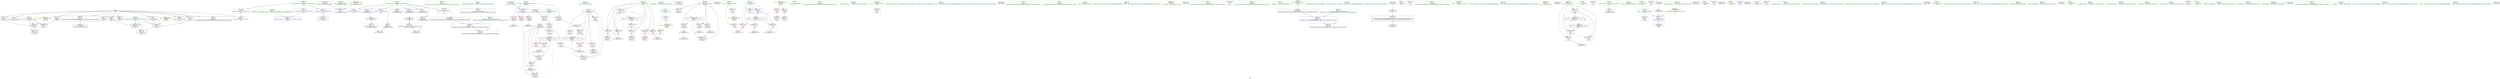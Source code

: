 digraph "SVFG" {
	label="SVFG";

	Node0x557659dcdf60 [shape=record,color=grey,label="{NodeID: 0\nNullPtr}"];
	Node0x557659dcdf60 -> Node0x557659f19750[style=solid];
	Node0x557659dcdf60 -> Node0x557659f19850[style=solid];
	Node0x557659dcdf60 -> Node0x557659f19920[style=solid];
	Node0x557659dcdf60 -> Node0x557659f199f0[style=solid];
	Node0x557659dcdf60 -> Node0x557659f19ac0[style=solid];
	Node0x557659dcdf60 -> Node0x557659f19b90[style=solid];
	Node0x557659dcdf60 -> Node0x557659f19c60[style=solid];
	Node0x557659dcdf60 -> Node0x557659f19d30[style=solid];
	Node0x557659dcdf60 -> Node0x557659f19e00[style=solid];
	Node0x557659dcdf60 -> Node0x557659f19ed0[style=solid];
	Node0x557659dcdf60 -> Node0x557659f19fa0[style=solid];
	Node0x557659dcdf60 -> Node0x557659f1ea50[style=solid];
	Node0x557659f442c0 [shape=record,color=black,label="{NodeID: 346\n157 = PHI()\n0th arg __cxx_global_array_dtor }"];
	Node0x557659f442c0 -> Node0x557659f1f440[style=solid];
	Node0x557659f26b40 [shape=record,color=grey,label="{NodeID: 263\n148 = cmp(142, 147, )\n}"];
	Node0x557659f172f0 [shape=record,color=purple,label="{NodeID: 97\n245\<--11\narrayidx\<--_Z4origB5cxx11\nmain\n}"];
	Node0x557659f152a0 [shape=record,color=green,label="{NodeID: 14\n68\<--1\n\<--dummyObj\nCan only get source location for instruction, argument, global var or function.}"];
	Node0x557659f17ee0 [shape=record,color=purple,label="{NodeID: 111\n165\<--164\narraydestroy.element\<--arraydestroy.elementPast\n__cxx_global_array_dtor\n}"];
	Node0x557659f17ee0 -> Node0x557659f24f20[style=solid];
	Node0x557659f17ee0 -> Node0x557659f26540[style=solid];
	Node0x557659f16030 [shape=record,color=green,label="{NodeID: 28\n48\<--54\n_ZNSt8ios_base4InitD1Ev\<--_ZNSt8ios_base4InitD1Ev_field_insensitive\n}"];
	Node0x557659f16030 -> Node0x557659f1a140[style=solid];
	Node0x557659f35690 [shape=record,color=yellow,style=double,label="{NodeID: 291\n26V_1 = ENCHI(MR_26V_0)\npts\{187 \}\nFun[main]}"];
	Node0x557659f35690 -> Node0x557659f1f850[style=dashed];
	Node0x557659f35690 -> Node0x557659f1f9f0[style=dashed];
	Node0x557659f1d510 [shape=record,color=red,label="{NodeID: 125\n113\<--85\n\<--ans\n_Z3powxxx\n}"];
	Node0x557659f1d510 -> Node0x557659f260c0[style=solid];
	Node0x557659f16d10 [shape=record,color=green,label="{NodeID: 42\n175\<--176\nmain\<--main_field_insensitive\n}"];
	Node0x557659f1e070 [shape=record,color=red,label="{NodeID: 139\n243\<--192\n\<--i\nmain\n}"];
	Node0x557659f1e070 -> Node0x557659f1a4b0[style=solid];
	Node0x557659f189b0 [shape=record,color=green,label="{NodeID: 56\n227\<--228\n_ZNSaIcED1Ev\<--_ZNSaIcED1Ev_field_insensitive\n}"];
	Node0x557659f1ecf0 [shape=record,color=blue,label="{NodeID: 153\n81\<--77\nm.addr\<--m\n_Z3powxxx\n}"];
	Node0x557659f1ecf0 -> Node0x557659f33240[style=dashed];
	Node0x557659f19750 [shape=record,color=black,label="{NodeID: 70\n2\<--3\ndummyVal\<--dummyVal\n}"];
	Node0x557659f434e0 [shape=record,color=black,label="{NodeID: 333\n218 = PHI()\n}"];
	Node0x557659f257c0 [shape=record,color=grey,label="{NodeID: 250\n286 = Binary(285, 277, )\n}"];
	Node0x557659f1f850 [shape=record,color=blue,label="{NodeID: 167\n186\<--262\nexn.slot\<--\nmain\n}"];
	Node0x557659f1f850 -> Node0x557659f1dc60[style=dashed];
	Node0x557659f1a310 [shape=record,color=black,label="{NodeID: 84\n202\<--199\ncall1\<--\nmain\n}"];
	Node0x557659f0fcd0 [shape=record,color=green,label="{NodeID: 1\n7\<--1\n__dso_handle\<--dummyObj\nGlob }"];
	Node0x557659f26cc0 [shape=record,color=grey,label="{NodeID: 264\n103 = cmp(102, 99, )\n}"];
	Node0x557659f173c0 [shape=record,color=purple,label="{NodeID: 98\n249\<--11\narrayidx16\<--_Z4origB5cxx11\nmain\n|{<s0>18}}"];
	Node0x557659f173c0:s0 -> Node0x557659f43dd0[style=solid,color=red];
	Node0x557659f15330 [shape=record,color=green,label="{NodeID: 15\n93\<--1\n\<--dummyObj\nCan only get source location for instruction, argument, global var or function.}"];
	Node0x557659f17fb0 [shape=record,color=red,label="{NodeID: 112\n215\<--14\n\<--ncase\nmain\n}"];
	Node0x557659f17fb0 -> Node0x557659f27140[style=solid];
	Node0x557659f16130 [shape=record,color=green,label="{NodeID: 29\n61\<--62\n__cxx_global_var_init.1\<--__cxx_global_var_init.1_field_insensitive\n}"];
	Node0x557659f35770 [shape=record,color=yellow,style=double,label="{NodeID: 292\n28V_1 = ENCHI(MR_28V_0)\npts\{189 \}\nFun[main]}"];
	Node0x557659f35770 -> Node0x557659f1f920[style=dashed];
	Node0x557659f35770 -> Node0x557659f1fac0[style=dashed];
	Node0x557659f1d5e0 [shape=record,color=red,label="{NodeID: 126\n134\<--85\n\<--ans\n_Z3powxxx\n}"];
	Node0x557659f1d5e0 -> Node0x557659f1a240[style=solid];
	Node0x557659f16e10 [shape=record,color=green,label="{NodeID: 43\n178\<--179\nretval\<--retval_field_insensitive\nmain\n}"];
	Node0x557659f16e10 -> Node0x557659f1f510[style=solid];
	Node0x557659f1e140 [shape=record,color=red,label="{NodeID: 140\n247\<--192\n\<--i\nmain\n}"];
	Node0x557659f1e140 -> Node0x557659f1a580[style=solid];
	Node0x557659f18ab0 [shape=record,color=green,label="{NodeID: 57\n230\<--231\n_ZSt7getlineIcSt11char_traitsIcESaIcEERSt13basic_istreamIT_T0_ES7_RNSt7__cxx1112basic_stringIS4_S5_T1_EE\<--_ZSt7getlineIcSt11char_traitsIcESaIcEERSt13basic_istreamIT_T0_ES7_RNSt7__cxx1112basic_stringIS4_S5_T1_EE_field_insensitive\n}"];
	Node0x557659f1edc0 [shape=record,color=blue,label="{NodeID: 154\n83\<--78\nmod.addr\<--mod\n_Z3powxxx\n}"];
	Node0x557659f1edc0 -> Node0x557659f1d100[style=dashed];
	Node0x557659f1edc0 -> Node0x557659f1d1d0[style=dashed];
	Node0x557659f1edc0 -> Node0x557659f1d2a0[style=dashed];
	Node0x557659f1edc0 -> Node0x557659f1d370[style=dashed];
	Node0x557659f19850 [shape=record,color=black,label="{NodeID: 71\n261\<--3\n\<--dummyVal\nmain\n}"];
	Node0x557659f435e0 [shape=record,color=black,label="{NodeID: 334\n233 = PHI()\n}"];
	Node0x557659f25940 [shape=record,color=grey,label="{NodeID: 251\n295 = Binary(294, 277, )\n}"];
	Node0x557659f25940 -> Node0x557659f1fd30[style=solid];
	Node0x557659f1f920 [shape=record,color=blue,label="{NodeID: 168\n188\<--264\nehselector.slot\<--\nmain\n}"];
	Node0x557659f1f920 -> Node0x557659f1dd30[style=dashed];
	Node0x557659f1a3e0 [shape=record,color=black,label="{NodeID: 85\n208\<--205\ncall2\<--\nmain\n}"];
	Node0x557659f0e9d0 [shape=record,color=green,label="{NodeID: 2\n9\<--1\n\<--dummyObj\nCan only get source location for instruction, argument, global var or function.}"];
	Node0x557659f26e40 [shape=record,color=grey,label="{NodeID: 265\n110 = cmp(109, 99, )\n}"];
	Node0x557659f17490 [shape=record,color=purple,label="{NodeID: 99\n256\<--11\narrayidx19\<--_Z4origB5cxx11\nmain\n}"];
	Node0x557659f15430 [shape=record,color=green,label="{NodeID: 16\n99\<--1\n\<--dummyObj\nCan only get source location for instruction, argument, global var or function.}"];
	Node0x557659f18080 [shape=record,color=red,label="{NodeID: 113\n240\<--17\n\<--n\nmain\n}"];
	Node0x557659f18080 -> Node0x557659f26fc0[style=solid];
	Node0x557659f16230 [shape=record,color=green,label="{NodeID: 30\n65\<--66\nacos\<--acos_field_insensitive\n}"];
	Node0x557659f1d6b0 [shape=record,color=red,label="{NodeID: 127\n105\<--87\n\<--k\n_Z3powxxx\n}"];
	Node0x557659f1d6b0 -> Node0x557659f263c0[style=solid];
	Node0x557659f16ee0 [shape=record,color=green,label="{NodeID: 44\n180\<--181\ni1\<--i1_field_insensitive\nmain\n}"];
	Node0x557659f16ee0 -> Node0x557659f1d9f0[style=solid];
	Node0x557659f16ee0 -> Node0x557659f1dac0[style=solid];
	Node0x557659f16ee0 -> Node0x557659f1db90[style=solid];
	Node0x557659f16ee0 -> Node0x557659f1f5e0[style=solid];
	Node0x557659f16ee0 -> Node0x557659f1fd30[style=solid];
	Node0x557659f1e210 [shape=record,color=red,label="{NodeID: 141\n254\<--192\n\<--i\nmain\n}"];
	Node0x557659f1e210 -> Node0x557659f1a650[style=solid];
	Node0x557659f18bb0 [shape=record,color=green,label="{NodeID: 58\n234\<--235\n_ZNSt7__cxx1112basic_stringIcSt11char_traitsIcESaIcEEaSEPKc\<--_ZNSt7__cxx1112basic_stringIcSt11char_traitsIcESaIcEEaSEPKc_field_insensitive\n}"];
	Node0x557659f37c60 [shape=record,color=yellow,style=double,label="{NodeID: 321\nRETMU(2V_2)\npts\{10 \}\nFun[_GLOBAL__sub_I_BSBandme_2_0.cpp]}"];
	Node0x557659f1ee90 [shape=record,color=blue,label="{NodeID: 155\n85\<--93\nans\<--\n_Z3powxxx\n}"];
	Node0x557659f1ee90 -> Node0x557659f33740[style=dashed];
	Node0x557659f19920 [shape=record,color=black,label="{NodeID: 72\n262\<--3\n\<--dummyVal\nmain\n}"];
	Node0x557659f19920 -> Node0x557659f1f850[style=solid];
	Node0x557659f436e0 [shape=record,color=black,label="{NodeID: 335\n246 = PHI()\n}"];
	Node0x557659f25ac0 [shape=record,color=grey,label="{NodeID: 252\n131 = Binary(130, 93, )\n}"];
	Node0x557659f25ac0 -> Node0x557659f1f370[style=solid];
	Node0x557659f1f9f0 [shape=record,color=blue,label="{NodeID: 169\n186\<--269\nexn.slot\<--\nmain\n}"];
	Node0x557659f1f9f0 -> Node0x557659f1dc60[style=dashed];
	Node0x557659f1a4b0 [shape=record,color=black,label="{NodeID: 86\n244\<--243\nidxprom\<--\nmain\n}"];
	Node0x557659f0ea60 [shape=record,color=green,label="{NodeID: 3\n15\<--1\n\<--dummyObj\nCan only get source location for instruction, argument, global var or function.}"];
	Node0x557659f26fc0 [shape=record,color=grey,label="{NodeID: 266\n241 = cmp(239, 240, )\n}"];
	Node0x557659f17560 [shape=record,color=purple,label="{NodeID: 100\n200\<--19\n\<--.str\nmain\n}"];
	Node0x557659f15530 [shape=record,color=green,label="{NodeID: 17\n196\<--1\n\<--dummyObj\nCan only get source location for instruction, argument, global var or function.}"];
	Node0x557659f18150 [shape=record,color=red,label="{NodeID: 114\n199\<--23\n\<--stdin\nmain\n}"];
	Node0x557659f18150 -> Node0x557659f1a310[style=solid];
	Node0x557659f16330 [shape=record,color=green,label="{NodeID: 31\n73\<--74\n_Z3powxxx\<--_Z3powxxx_field_insensitive\n}"];
	Node0x557659f1d780 [shape=record,color=red,label="{NodeID: 128\n118\<--87\n\<--k\n_Z3powxxx\n}"];
	Node0x557659f1d780 -> Node0x557659f25c40[style=solid];
	Node0x557659f16fb0 [shape=record,color=green,label="{NodeID: 45\n182\<--183\nlast\<--last_field_insensitive\nmain\n|{<s0>18}}"];
	Node0x557659f16fb0:s0 -> Node0x557659f43f10[style=solid,color=red];
	Node0x557659f1e2e0 [shape=record,color=red,label="{NodeID: 142\n281\<--192\n\<--i\nmain\n}"];
	Node0x557659f1e2e0 -> Node0x557659f254c0[style=solid];
	Node0x557659f18cb0 [shape=record,color=green,label="{NodeID: 59\n251\<--252\n_ZStgeIcSt11char_traitsIcESaIcEEbRKNSt7__cxx1112basic_stringIT_T0_T1_EESA_\<--_ZStgeIcSt11char_traitsIcESaIcEEbRKNSt7__cxx1112basic_stringIT_T0_T1_EESA__field_insensitive\n}"];
	Node0x557659f1ef60 [shape=record,color=blue,label="{NodeID: 156\n87\<--94\nk\<--\n_Z3powxxx\n}"];
	Node0x557659f1ef60 -> Node0x557659f33c40[style=dashed];
	Node0x557659f199f0 [shape=record,color=black,label="{NodeID: 73\n264\<--3\n\<--dummyVal\nmain\n}"];
	Node0x557659f199f0 -> Node0x557659f1f920[style=solid];
	Node0x557659f437e0 [shape=record,color=black,label="{NodeID: 336\n250 = PHI(331, )\n}"];
	Node0x557659f25c40 [shape=record,color=grey,label="{NodeID: 253\n120 = Binary(119, 118, )\n}"];
	Node0x557659f25c40 -> Node0x557659f1f1d0[style=solid];
	Node0x557659f1fac0 [shape=record,color=blue,label="{NodeID: 170\n188\<--271\nehselector.slot\<--\nmain\n}"];
	Node0x557659f1fac0 -> Node0x557659f1dd30[style=dashed];
	Node0x557659f1a580 [shape=record,color=black,label="{NodeID: 87\n248\<--247\nidxprom15\<--\nmain\n}"];
	Node0x557659f0ec10 [shape=record,color=green,label="{NodeID: 4\n19\<--1\n.str\<--dummyObj\nGlob }"];
	Node0x557659f27140 [shape=record,color=grey,label="{NodeID: 267\n216 = cmp(214, 215, )\n}"];
	Node0x557659f17630 [shape=record,color=purple,label="{NodeID: 101\n201\<--21\n\<--.str.3\nmain\n}"];
	Node0x557659f15630 [shape=record,color=green,label="{NodeID: 18\n277\<--1\n\<--dummyObj\nCan only get source location for instruction, argument, global var or function.}"];
	Node0x557659f1ccf0 [shape=record,color=red,label="{NodeID: 115\n205\<--28\n\<--stdout\nmain\n}"];
	Node0x557659f1ccf0 -> Node0x557659f1a3e0[style=solid];
	Node0x557659f16430 [shape=record,color=green,label="{NodeID: 32\n79\<--80\nn.addr\<--n.addr_field_insensitive\n_Z3powxxx\n}"];
	Node0x557659f16430 -> Node0x557659f1cdc0[style=solid];
	Node0x557659f16430 -> Node0x557659f1ec20[style=solid];
	Node0x557659f1d850 [shape=record,color=red,label="{NodeID: 129\n119\<--87\n\<--k\n_Z3powxxx\n}"];
	Node0x557659f1d850 -> Node0x557659f25c40[style=solid];
	Node0x557659f17080 [shape=record,color=green,label="{NodeID: 46\n184\<--185\nref.tmp\<--ref.tmp_field_insensitive\nmain\n}"];
	Node0x557659f1e3b0 [shape=record,color=red,label="{NodeID: 143\n340\<--334\n\<--__lhs.addr\n_ZStgeIcSt11char_traitsIcESaIcEEbRKNSt7__cxx1112basic_stringIT_T0_T1_EESA_\n}"];
	Node0x557659f18db0 [shape=record,color=green,label="{NodeID: 60\n258\<--259\n_ZNSt7__cxx1112basic_stringIcSt11char_traitsIcESaIcEEaSERKS4_\<--_ZNSt7__cxx1112basic_stringIcSt11char_traitsIcESaIcEEaSERKS4__field_insensitive\n}"];
	Node0x557659f37e80 [shape=record,color=yellow,style=double,label="{NodeID: 323\nRETMU(14V_2)\npts\{159 \}\nFun[__cxx_global_array_dtor]}"];
	Node0x557659f1f030 [shape=record,color=blue,label="{NodeID: 157\n85\<--107\nans\<--mul\n_Z3powxxx\n}"];
	Node0x557659f1f030 -> Node0x557659f1d510[style=dashed];
	Node0x557659f1f030 -> Node0x557659f1f100[style=dashed];
	Node0x557659f1f030 -> Node0x557659f33740[style=dashed];
	Node0x557659f19ac0 [shape=record,color=black,label="{NodeID: 74\n268\<--3\n\<--dummyVal\nmain\n}"];
	Node0x557659f43940 [shape=record,color=black,label="{NodeID: 337\n257 = PHI()\n}"];
	Node0x557659f25dc0 [shape=record,color=grey,label="{NodeID: 254\n127 = Binary(126, 125, )\n}"];
	Node0x557659f25dc0 -> Node0x557659f1f2a0[style=solid];
	Node0x557659f1fb90 [shape=record,color=blue,label="{NodeID: 171\n190\<--276\nans\<--inc\nmain\n}"];
	Node0x557659f1fb90 -> Node0x557659f2e740[style=dashed];
	Node0x557659f1a650 [shape=record,color=black,label="{NodeID: 88\n255\<--254\nidxprom18\<--\nmain\n}"];
	Node0x557659f0eca0 [shape=record,color=green,label="{NodeID: 5\n21\<--1\n.str.3\<--dummyObj\nGlob }"];
	Node0x557659f2e740 [shape=record,color=black,label="{NodeID: 268\nMR_30V_5 = PHI(MR_30V_6, MR_30V_4, )\npts\{191 \}\n}"];
	Node0x557659f2e740 -> Node0x557659f1de00[style=dashed];
	Node0x557659f2e740 -> Node0x557659f1ded0[style=dashed];
	Node0x557659f2e740 -> Node0x557659f1fb90[style=dashed];
	Node0x557659f2e740 -> Node0x557659f2e740[style=dashed];
	Node0x557659f2e740 -> Node0x557659f2fb40[style=dashed];
	Node0x557659f17700 [shape=record,color=purple,label="{NodeID: 102\n206\<--24\n\<--.str.4\nmain\n}"];
	Node0x557659f15730 [shape=record,color=green,label="{NodeID: 19\n4\<--6\n_ZStL8__ioinit\<--_ZStL8__ioinit_field_insensitive\nGlob }"];
	Node0x557659f15730 -> Node0x557659f1a7f0[style=solid];
	Node0x557659f1cdc0 [shape=record,color=red,label="{NodeID: 116\n94\<--79\n\<--n.addr\n_Z3powxxx\n}"];
	Node0x557659f1cdc0 -> Node0x557659f1ef60[style=solid];
	Node0x557659f16500 [shape=record,color=green,label="{NodeID: 33\n81\<--82\nm.addr\<--m.addr_field_insensitive\n_Z3powxxx\n}"];
	Node0x557659f16500 -> Node0x557659f1ce90[style=solid];
	Node0x557659f16500 -> Node0x557659f1cf60[style=solid];
	Node0x557659f16500 -> Node0x557659f1d030[style=solid];
	Node0x557659f16500 -> Node0x557659f1ecf0[style=solid];
	Node0x557659f16500 -> Node0x557659f1f370[style=solid];
	Node0x557659f1d920 [shape=record,color=red,label="{NodeID: 130\n126\<--87\n\<--k\n_Z3powxxx\n}"];
	Node0x557659f1d920 -> Node0x557659f25dc0[style=solid];
	Node0x557659f17150 [shape=record,color=green,label="{NodeID: 47\n186\<--187\nexn.slot\<--exn.slot_field_insensitive\nmain\n}"];
	Node0x557659f17150 -> Node0x557659f1dc60[style=solid];
	Node0x557659f17150 -> Node0x557659f1f850[style=solid];
	Node0x557659f17150 -> Node0x557659f1f9f0[style=solid];
	Node0x557659f1e480 [shape=record,color=red,label="{NodeID: 144\n341\<--336\n\<--__rhs.addr\n_ZStgeIcSt11char_traitsIcESaIcEEbRKNSt7__cxx1112basic_stringIT_T0_T1_EESA_\n}"];
	Node0x557659f18eb0 [shape=record,color=green,label="{NodeID: 61\n290\<--291\nprintf\<--printf_field_insensitive\n}"];
	Node0x557659f1f100 [shape=record,color=blue,label="{NodeID: 158\n85\<--114\nans\<--rem\n_Z3powxxx\n}"];
	Node0x557659f1f100 -> Node0x557659f33740[style=dashed];
	Node0x557659f19b90 [shape=record,color=black,label="{NodeID: 75\n269\<--3\n\<--dummyVal\nmain\n}"];
	Node0x557659f19b90 -> Node0x557659f1f9f0[style=solid];
	Node0x557659f43a10 [shape=record,color=black,label="{NodeID: 338\n342 = PHI()\n}"];
	Node0x557659f43a10 -> Node0x557659f26840[style=solid];
	Node0x557659f25f40 [shape=record,color=grey,label="{NodeID: 255\n102 = Binary(101, 93, )\n}"];
	Node0x557659f25f40 -> Node0x557659f26cc0[style=solid];
	Node0x557659f1fc60 [shape=record,color=blue,label="{NodeID: 172\n192\<--282\ni\<--inc22\nmain\n}"];
	Node0x557659f1fc60 -> Node0x557659f1dfa0[style=dashed];
	Node0x557659f1fc60 -> Node0x557659f1e070[style=dashed];
	Node0x557659f1fc60 -> Node0x557659f1e140[style=dashed];
	Node0x557659f1fc60 -> Node0x557659f1e210[style=dashed];
	Node0x557659f1fc60 -> Node0x557659f1e2e0[style=dashed];
	Node0x557659f1fc60 -> Node0x557659f1fc60[style=dashed];
	Node0x557659f1fc60 -> Node0x557659f30040[style=dashed];
	Node0x557659f1a720 [shape=record,color=black,label="{NodeID: 89\n331\<--345\n_ZStgeIcSt11char_traitsIcESaIcEEbRKNSt7__cxx1112basic_stringIT_T0_T1_EESA__ret\<--cmp\n_ZStgeIcSt11char_traitsIcESaIcEEbRKNSt7__cxx1112basic_stringIT_T0_T1_EESA_\n|{<s0>18}}"];
	Node0x557659f1a720:s0 -> Node0x557659f437e0[style=solid,color=blue];
	Node0x557659f0ed30 [shape=record,color=green,label="{NodeID: 6\n23\<--1\nstdin\<--dummyObj\nGlob }"];
	Node0x557659f177d0 [shape=record,color=purple,label="{NodeID: 103\n207\<--26\n\<--.str.5\nmain\n}"];
	Node0x557659f15830 [shape=record,color=green,label="{NodeID: 20\n8\<--10\n_ZL2pi\<--_ZL2pi_field_insensitive\nGlob }"];
	Node0x557659f15830 -> Node0x557659f1e550[style=solid];
	Node0x557659f15830 -> Node0x557659f1eb50[style=solid];
	Node0x557659f33240 [shape=record,color=black,label="{NodeID: 283\nMR_6V_3 = PHI(MR_6V_4, MR_6V_2, )\npts\{82 \}\n}"];
	Node0x557659f33240 -> Node0x557659f1ce90[style=dashed];
	Node0x557659f33240 -> Node0x557659f1cf60[style=dashed];
	Node0x557659f33240 -> Node0x557659f1d030[style=dashed];
	Node0x557659f33240 -> Node0x557659f1f370[style=dashed];
	Node0x557659f1ce90 [shape=record,color=red,label="{NodeID: 117\n97\<--81\n\<--m.addr\n_Z3powxxx\n}"];
	Node0x557659f1ce90 -> Node0x557659f269c0[style=solid];
	Node0x557659f165d0 [shape=record,color=green,label="{NodeID: 34\n83\<--84\nmod.addr\<--mod.addr_field_insensitive\n_Z3powxxx\n}"];
	Node0x557659f165d0 -> Node0x557659f1d100[style=solid];
	Node0x557659f165d0 -> Node0x557659f1d1d0[style=solid];
	Node0x557659f165d0 -> Node0x557659f1d2a0[style=solid];
	Node0x557659f165d0 -> Node0x557659f1d370[style=solid];
	Node0x557659f165d0 -> Node0x557659f1edc0[style=solid];
	Node0x557659f1d9f0 [shape=record,color=red,label="{NodeID: 131\n214\<--180\n\<--i1\nmain\n}"];
	Node0x557659f1d9f0 -> Node0x557659f27140[style=solid];
	Node0x557659f18240 [shape=record,color=green,label="{NodeID: 48\n188\<--189\nehselector.slot\<--ehselector.slot_field_insensitive\nmain\n}"];
	Node0x557659f18240 -> Node0x557659f1dd30[style=solid];
	Node0x557659f18240 -> Node0x557659f1f920[style=solid];
	Node0x557659f18240 -> Node0x557659f1fac0[style=solid];
	Node0x557659f1e550 [shape=record,color=blue,label="{NodeID: 145\n8\<--9\n_ZL2pi\<--\nGlob }"];
	Node0x557659f18fb0 [shape=record,color=green,label="{NodeID: 62\n319\<--320\n__gxx_personality_v0\<--__gxx_personality_v0_field_insensitive\n}"];
	Node0x557659f380f0 [shape=record,color=yellow,style=double,label="{NodeID: 325\n2V_2 = CSCHI(MR_2V_1)\npts\{10 \}\nCS[]}"];
	Node0x557659f1f1d0 [shape=record,color=blue,label="{NodeID: 159\n87\<--120\nk\<--mul5\n_Z3powxxx\n}"];
	Node0x557659f1f1d0 -> Node0x557659f1d920[style=dashed];
	Node0x557659f1f1d0 -> Node0x557659f1f2a0[style=dashed];
	Node0x557659f1f1d0 -> Node0x557659f33c40[style=dashed];
	Node0x557659f19c60 [shape=record,color=black,label="{NodeID: 76\n271\<--3\n\<--dummyVal\nmain\n}"];
	Node0x557659f19c60 -> Node0x557659f1fac0[style=solid];
	Node0x557659f43b40 [shape=record,color=black,label="{NodeID: 339\n364 = PHI()\n}"];
	Node0x557659f260c0 [shape=record,color=grey,label="{NodeID: 256\n114 = Binary(113, 112, )\n}"];
	Node0x557659f260c0 -> Node0x557659f1f100[style=solid];
	Node0x557659f1fd30 [shape=record,color=blue,label="{NodeID: 173\n180\<--295\ni1\<--inc26\nmain\n}"];
	Node0x557659f1fd30 -> Node0x557659f2f640[style=dashed];
	Node0x557659f1a7f0 [shape=record,color=purple,label="{NodeID: 90\n45\<--4\n\<--_ZStL8__ioinit\n__cxx_global_var_init\n}"];
	Node0x557659f0edc0 [shape=record,color=green,label="{NodeID: 7\n24\<--1\n.str.4\<--dummyObj\nGlob }"];
	Node0x557659f178a0 [shape=record,color=purple,label="{NodeID: 104\n222\<--30\n\<--.str.6\nmain\n}"];
	Node0x557659f15930 [shape=record,color=green,label="{NodeID: 21\n11\<--13\n_Z4origB5cxx11\<--_Z4origB5cxx11_field_insensitive\nGlob }"];
	Node0x557659f15930 -> Node0x557659f1a8c0[style=solid];
	Node0x557659f15930 -> Node0x557659f1a990[style=solid];
	Node0x557659f15930 -> Node0x557659f1aa60[style=solid];
	Node0x557659f15930 -> Node0x557659f1ab30[style=solid];
	Node0x557659f15930 -> Node0x557659f1ac00[style=solid];
	Node0x557659f15930 -> Node0x557659f17220[style=solid];
	Node0x557659f15930 -> Node0x557659f172f0[style=solid];
	Node0x557659f15930 -> Node0x557659f173c0[style=solid];
	Node0x557659f15930 -> Node0x557659f17490[style=solid];
	Node0x557659f33740 [shape=record,color=black,label="{NodeID: 284\nMR_10V_3 = PHI(MR_10V_7, MR_10V_2, )\npts\{86 \}\n}"];
	Node0x557659f33740 -> Node0x557659f1d440[style=dashed];
	Node0x557659f33740 -> Node0x557659f1d5e0[style=dashed];
	Node0x557659f33740 -> Node0x557659f1f030[style=dashed];
	Node0x557659f33740 -> Node0x557659f33740[style=dashed];
	Node0x557659f1cf60 [shape=record,color=red,label="{NodeID: 118\n101\<--81\n\<--m.addr\n_Z3powxxx\n}"];
	Node0x557659f1cf60 -> Node0x557659f25f40[style=solid];
	Node0x557659f166a0 [shape=record,color=green,label="{NodeID: 35\n85\<--86\nans\<--ans_field_insensitive\n_Z3powxxx\n}"];
	Node0x557659f166a0 -> Node0x557659f1d440[style=solid];
	Node0x557659f166a0 -> Node0x557659f1d510[style=solid];
	Node0x557659f166a0 -> Node0x557659f1d5e0[style=solid];
	Node0x557659f166a0 -> Node0x557659f1ee90[style=solid];
	Node0x557659f166a0 -> Node0x557659f1f030[style=solid];
	Node0x557659f166a0 -> Node0x557659f1f100[style=solid];
	Node0x557659f1dac0 [shape=record,color=red,label="{NodeID: 132\n285\<--180\n\<--i1\nmain\n}"];
	Node0x557659f1dac0 -> Node0x557659f257c0[style=solid];
	Node0x557659f18310 [shape=record,color=green,label="{NodeID: 49\n190\<--191\nans\<--ans_field_insensitive\nmain\n}"];
	Node0x557659f18310 -> Node0x557659f1de00[style=solid];
	Node0x557659f18310 -> Node0x557659f1ded0[style=solid];
	Node0x557659f18310 -> Node0x557659f1f6b0[style=solid];
	Node0x557659f18310 -> Node0x557659f1fb90[style=solid];
	Node0x557659f1e650 [shape=record,color=blue,label="{NodeID: 146\n14\<--15\nncase\<--\nGlob }"];
	Node0x557659f1e650 -> Node0x557659d10b80[style=dashed];
	Node0x557659f190b0 [shape=record,color=green,label="{NodeID: 63\n334\<--335\n__lhs.addr\<--__lhs.addr_field_insensitive\n_ZStgeIcSt11char_traitsIcESaIcEEbRKNSt7__cxx1112basic_stringIT_T0_T1_EESA_\n}"];
	Node0x557659f190b0 -> Node0x557659f1e3b0[style=solid];
	Node0x557659f190b0 -> Node0x557659f1fe00[style=solid];
	Node0x557659f41b60 [shape=record,color=black,label="{NodeID: 326\n289 = PHI()\n}"];
	Node0x557659f1f2a0 [shape=record,color=blue,label="{NodeID: 160\n87\<--127\nk\<--rem8\n_Z3powxxx\n}"];
	Node0x557659f1f2a0 -> Node0x557659f33c40[style=dashed];
	Node0x557659f19d30 [shape=record,color=black,label="{NodeID: 77\n301\<--3\nlpad.val\<--dummyVal\nmain\n}"];
	Node0x557659f43c10 [shape=record,color=black,label="{NodeID: 340\n363 = PHI(348, )\n0th arg __clang_call_terminate }"];
	Node0x557659f26240 [shape=record,color=grey,label="{NodeID: 257\n67 = Binary(64, 68, )\n}"];
	Node0x557659f26240 -> Node0x557659f1eb50[style=solid];
	Node0x557659f1fe00 [shape=record,color=blue,label="{NodeID: 174\n334\<--332\n__lhs.addr\<--__lhs\n_ZStgeIcSt11char_traitsIcESaIcEEbRKNSt7__cxx1112basic_stringIT_T0_T1_EESA_\n}"];
	Node0x557659f1fe00 -> Node0x557659f1e3b0[style=dashed];
	Node0x557659f1a8c0 [shape=record,color=purple,label="{NodeID: 91\n139\<--11\n\<--_Z4origB5cxx11\n__cxx_global_var_init.2\n}"];
	Node0x557659f1a8c0 -> Node0x557659f24980[style=solid];
	Node0x557659f0eee0 [shape=record,color=green,label="{NodeID: 8\n26\<--1\n.str.5\<--dummyObj\nGlob }"];
	Node0x557659f2f640 [shape=record,color=black,label="{NodeID: 271\nMR_24V_3 = PHI(MR_24V_4, MR_24V_2, )\npts\{181 \}\n}"];
	Node0x557659f2f640 -> Node0x557659f1d9f0[style=dashed];
	Node0x557659f2f640 -> Node0x557659f1dac0[style=dashed];
	Node0x557659f2f640 -> Node0x557659f1db90[style=dashed];
	Node0x557659f2f640 -> Node0x557659f1fd30[style=dashed];
	Node0x557659f17970 [shape=record,color=purple,label="{NodeID: 105\n232\<--30\n\<--.str.6\nmain\n}"];
	Node0x557659f15a30 [shape=record,color=green,label="{NodeID: 22\n14\<--16\nncase\<--ncase_field_insensitive\nGlob }"];
	Node0x557659f15a30 -> Node0x557659f17fb0[style=solid];
	Node0x557659f15a30 -> Node0x557659f1e650[style=solid];
	Node0x557659f33c40 [shape=record,color=black,label="{NodeID: 285\nMR_12V_3 = PHI(MR_12V_6, MR_12V_2, )\npts\{88 \}\n}"];
	Node0x557659f33c40 -> Node0x557659f1d6b0[style=dashed];
	Node0x557659f33c40 -> Node0x557659f1d780[style=dashed];
	Node0x557659f33c40 -> Node0x557659f1d850[style=dashed];
	Node0x557659f33c40 -> Node0x557659f1f1d0[style=dashed];
	Node0x557659f1d030 [shape=record,color=red,label="{NodeID: 119\n130\<--81\n\<--m.addr\n_Z3powxxx\n}"];
	Node0x557659f1d030 -> Node0x557659f25ac0[style=solid];
	Node0x557659f16770 [shape=record,color=green,label="{NodeID: 36\n87\<--88\nk\<--k_field_insensitive\n_Z3powxxx\n}"];
	Node0x557659f16770 -> Node0x557659f1d6b0[style=solid];
	Node0x557659f16770 -> Node0x557659f1d780[style=solid];
	Node0x557659f16770 -> Node0x557659f1d850[style=solid];
	Node0x557659f16770 -> Node0x557659f1d920[style=solid];
	Node0x557659f16770 -> Node0x557659f1ef60[style=solid];
	Node0x557659f16770 -> Node0x557659f1f1d0[style=solid];
	Node0x557659f16770 -> Node0x557659f1f2a0[style=solid];
	Node0x557659f1db90 [shape=record,color=red,label="{NodeID: 133\n294\<--180\n\<--i1\nmain\n}"];
	Node0x557659f1db90 -> Node0x557659f25940[style=solid];
	Node0x557659f183e0 [shape=record,color=green,label="{NodeID: 50\n192\<--193\ni\<--i_field_insensitive\nmain\n}"];
	Node0x557659f183e0 -> Node0x557659f1dfa0[style=solid];
	Node0x557659f183e0 -> Node0x557659f1e070[style=solid];
	Node0x557659f183e0 -> Node0x557659f1e140[style=solid];
	Node0x557659f183e0 -> Node0x557659f1e210[style=solid];
	Node0x557659f183e0 -> Node0x557659f1e2e0[style=solid];
	Node0x557659f183e0 -> Node0x557659f1f780[style=solid];
	Node0x557659f183e0 -> Node0x557659f1fc60[style=solid];
	Node0x557659f1e750 [shape=record,color=blue,label="{NodeID: 147\n17\<--15\nn\<--\nGlob }"];
	Node0x557659f1e750 -> Node0x557659f34be0[style=dashed];
	Node0x557659f19180 [shape=record,color=green,label="{NodeID: 64\n336\<--337\n__rhs.addr\<--__rhs.addr_field_insensitive\n_ZStgeIcSt11char_traitsIcESaIcEEbRKNSt7__cxx1112basic_stringIT_T0_T1_EESA_\n}"];
	Node0x557659f19180 -> Node0x557659f1e480[style=solid];
	Node0x557659f19180 -> Node0x557659f1fed0[style=solid];
	Node0x557659f412e0 [shape=record,color=black,label="{NodeID: 327\n209 = PHI()\n}"];
	Node0x557659f1f370 [shape=record,color=blue,label="{NodeID: 161\n81\<--131\nm.addr\<--shr\n_Z3powxxx\n}"];
	Node0x557659f1f370 -> Node0x557659f33240[style=dashed];
	Node0x557659f19e00 [shape=record,color=black,label="{NodeID: 78\n302\<--3\nlpad.val28\<--dummyVal\nmain\n}"];
	Node0x557659f43dd0 [shape=record,color=black,label="{NodeID: 341\n332 = PHI(249, )\n0th arg _ZStgeIcSt11char_traitsIcESaIcEEbRKNSt7__cxx1112basic_stringIT_T0_T1_EESA_ }"];
	Node0x557659f43dd0 -> Node0x557659f1fe00[style=solid];
	Node0x557659f263c0 [shape=record,color=grey,label="{NodeID: 258\n107 = Binary(106, 105, )\n}"];
	Node0x557659f263c0 -> Node0x557659f1f030[style=solid];
	Node0x557659f1fed0 [shape=record,color=blue,label="{NodeID: 175\n336\<--333\n__rhs.addr\<--__rhs\n_ZStgeIcSt11char_traitsIcESaIcEEbRKNSt7__cxx1112basic_stringIT_T0_T1_EESA_\n}"];
	Node0x557659f1fed0 -> Node0x557659f1e480[style=dashed];
	Node0x557659f1a990 [shape=record,color=purple,label="{NodeID: 92\n146\<--11\n\<--_Z4origB5cxx11\n__cxx_global_var_init.2\n}"];
	Node0x557659f0efa0 [shape=record,color=green,label="{NodeID: 9\n28\<--1\nstdout\<--dummyObj\nGlob }"];
	Node0x557659f2fb40 [shape=record,color=black,label="{NodeID: 272\nMR_30V_2 = PHI(MR_30V_4, MR_30V_1, )\npts\{191 \}\n}"];
	Node0x557659f2fb40 -> Node0x557659f1f6b0[style=dashed];
	Node0x557659f17a40 [shape=record,color=purple,label="{NodeID: 106\n288\<--32\n\<--.str.7\nmain\n}"];
	Node0x557659f15b30 [shape=record,color=green,label="{NodeID: 23\n17\<--18\nn\<--n_field_insensitive\nGlob }"];
	Node0x557659f15b30 -> Node0x557659f18080[style=solid];
	Node0x557659f15b30 -> Node0x557659f1e750[style=solid];
	Node0x557659d10ad0 [shape=record,color=yellow,style=double,label="{NodeID: 286\n16V_1 = ENCHI(MR_16V_0)\npts\{1 \}\nFun[main]}"];
	Node0x557659d10ad0 -> Node0x557659f18150[style=dashed];
	Node0x557659d10ad0 -> Node0x557659f1ccf0[style=dashed];
	Node0x557659f1d100 [shape=record,color=red,label="{NodeID: 120\n109\<--83\n\<--mod.addr\n_Z3powxxx\n}"];
	Node0x557659f1d100 -> Node0x557659f26e40[style=solid];
	Node0x557659f16840 [shape=record,color=green,label="{NodeID: 37\n136\<--137\n__cxx_global_var_init.2\<--__cxx_global_var_init.2_field_insensitive\n}"];
	Node0x557659f1dc60 [shape=record,color=red,label="{NodeID: 134\n299\<--186\nexn\<--exn.slot\nmain\n}"];
	Node0x557659f184b0 [shape=record,color=green,label="{NodeID: 51\n197\<--198\n_ZNSt8ios_base15sync_with_stdioEb\<--_ZNSt8ios_base15sync_with_stdioEb_field_insensitive\n}"];
	Node0x557659f1e850 [shape=record,color=blue,label="{NodeID: 148\n380\<--35\nllvm.global_ctors_0\<--\nGlob }"];
	Node0x557659f19250 [shape=record,color=green,label="{NodeID: 65\n343\<--344\n_ZNKSt7__cxx1112basic_stringIcSt11char_traitsIcESaIcEE7compareERKS4_\<--_ZNKSt7__cxx1112basic_stringIcSt11char_traitsIcESaIcEE7compareERKS4__field_insensitive\n}"];
	Node0x557659f42fe0 [shape=record,color=black,label="{NodeID: 328\n229 = PHI()\n}"];
	Node0x557659f1f440 [shape=record,color=blue,label="{NodeID: 162\n158\<--157\n.addr\<--\n__cxx_global_array_dtor\n}"];
	Node0x557659f19ed0 [shape=record,color=black,label="{NodeID: 79\n347\<--3\n\<--dummyVal\n_ZStgeIcSt11char_traitsIcESaIcEEbRKNSt7__cxx1112basic_stringIT_T0_T1_EESA_\n}"];
	Node0x557659f43f10 [shape=record,color=black,label="{NodeID: 342\n333 = PHI(182, )\n1st arg _ZStgeIcSt11char_traitsIcESaIcEEbRKNSt7__cxx1112basic_stringIT_T0_T1_EESA_ }"];
	Node0x557659f43f10 -> Node0x557659f1fed0[style=solid];
	Node0x557659f26540 [shape=record,color=grey,label="{NodeID: 259\n170 = cmp(165, 169, )\n}"];
	Node0x557659f1aa60 [shape=record,color=purple,label="{NodeID: 93\n147\<--11\n\<--_Z4origB5cxx11\n__cxx_global_var_init.2\n}"];
	Node0x557659f1aa60 -> Node0x557659f26b40[style=solid];
	Node0x557659f0f060 [shape=record,color=green,label="{NodeID: 10\n29\<--1\n_ZSt3cin\<--dummyObj\nGlob }"];
	Node0x557659f30040 [shape=record,color=black,label="{NodeID: 273\nMR_32V_2 = PHI(MR_32V_4, MR_32V_1, )\npts\{193 \}\n}"];
	Node0x557659f30040 -> Node0x557659f1f780[style=dashed];
	Node0x557659f17b10 [shape=record,color=purple,label="{NodeID: 107\n380\<--34\nllvm.global_ctors_0\<--llvm.global_ctors\nGlob }"];
	Node0x557659f17b10 -> Node0x557659f1e850[style=solid];
	Node0x557659f15c30 [shape=record,color=green,label="{NodeID: 24\n34\<--38\nllvm.global_ctors\<--llvm.global_ctors_field_insensitive\nGlob }"];
	Node0x557659f15c30 -> Node0x557659f17b10[style=solid];
	Node0x557659f15c30 -> Node0x557659f17c10[style=solid];
	Node0x557659f15c30 -> Node0x557659f17d10[style=solid];
	Node0x557659d10b80 [shape=record,color=yellow,style=double,label="{NodeID: 287\n18V_1 = ENCHI(MR_18V_0)\npts\{16 \}\nFun[main]}"];
	Node0x557659d10b80 -> Node0x557659f17fb0[style=dashed];
	Node0x557659f1d1d0 [shape=record,color=red,label="{NodeID: 121\n112\<--83\n\<--mod.addr\n_Z3powxxx\n}"];
	Node0x557659f1d1d0 -> Node0x557659f260c0[style=solid];
	Node0x557659f16940 [shape=record,color=green,label="{NodeID: 38\n144\<--145\n_ZNSt7__cxx1112basic_stringIcSt11char_traitsIcESaIcEEC1Ev\<--_ZNSt7__cxx1112basic_stringIcSt11char_traitsIcESaIcEEC1Ev_field_insensitive\n}"];
	Node0x557659f1dd30 [shape=record,color=red,label="{NodeID: 135\n300\<--188\nsel\<--ehselector.slot\nmain\n}"];
	Node0x557659f185b0 [shape=record,color=green,label="{NodeID: 52\n203\<--204\nfreopen\<--freopen_field_insensitive\n}"];
	Node0x557659f1e950 [shape=record,color=blue,label="{NodeID: 149\n381\<--36\nllvm.global_ctors_1\<--_GLOBAL__sub_I_BSBandme_2_0.cpp\nGlob }"];
	Node0x557659f19350 [shape=record,color=green,label="{NodeID: 66\n350\<--351\n__clang_call_terminate\<--__clang_call_terminate_field_insensitive\n}"];
	Node0x557659f430e0 [shape=record,color=black,label="{NodeID: 329\n46 = PHI()\n}"];
	Node0x557659f24980 [shape=record,color=black,label="{NodeID: 246\n141 = PHI(139, 142, )\n}"];
	Node0x557659f24980 -> Node0x557659f17e10[style=solid];
	Node0x557659f1f510 [shape=record,color=blue,label="{NodeID: 163\n178\<--15\nretval\<--\nmain\n}"];
	Node0x557659f19fa0 [shape=record,color=black,label="{NodeID: 80\n348\<--3\n\<--dummyVal\n_ZStgeIcSt11char_traitsIcESaIcEEbRKNSt7__cxx1112basic_stringIT_T0_T1_EESA_\n|{<s0>25}}"];
	Node0x557659f19fa0:s0 -> Node0x557659f43c10[style=solid,color=red];
	Node0x557659f44050 [shape=record,color=black,label="{NodeID: 343\n76 = PHI()\n0th arg _Z3powxxx }"];
	Node0x557659f44050 -> Node0x557659f1ec20[style=solid];
	Node0x557659f266c0 [shape=record,color=grey,label="{NodeID: 260\n123 = cmp(122, 99, )\n}"];
	Node0x557659f1ab30 [shape=record,color=purple,label="{NodeID: 94\n161\<--11\n\<--_Z4origB5cxx11\n__cxx_global_array_dtor\n}"];
	Node0x557659f0f160 [shape=record,color=green,label="{NodeID: 11\n30\<--1\n.str.6\<--dummyObj\nGlob }"];
	Node0x557659f17c10 [shape=record,color=purple,label="{NodeID: 108\n381\<--34\nllvm.global_ctors_1\<--llvm.global_ctors\nGlob }"];
	Node0x557659f17c10 -> Node0x557659f1e950[style=solid];
	Node0x557659f15d30 [shape=record,color=green,label="{NodeID: 25\n39\<--40\n__cxx_global_var_init\<--__cxx_global_var_init_field_insensitive\n}"];
	Node0x557659f34be0 [shape=record,color=yellow,style=double,label="{NodeID: 288\n20V_1 = ENCHI(MR_20V_0)\npts\{18 \}\nFun[main]}"];
	Node0x557659f34be0 -> Node0x557659f18080[style=dashed];
	Node0x557659f1d2a0 [shape=record,color=red,label="{NodeID: 122\n122\<--83\n\<--mod.addr\n_Z3powxxx\n}"];
	Node0x557659f1d2a0 -> Node0x557659f266c0[style=solid];
	Node0x557659f16a40 [shape=record,color=green,label="{NodeID: 39\n151\<--152\n__cxx_global_array_dtor\<--__cxx_global_array_dtor_field_insensitive\n}"];
	Node0x557659f36090 [shape=record,color=yellow,style=double,label="{NodeID: 302\n2V_1 = ENCHI(MR_2V_0)\npts\{10 \}\nFun[_GLOBAL__sub_I_BSBandme_2_0.cpp]|{<s0>29}}"];
	Node0x557659f36090:s0 -> Node0x557659f1eb50[style=dashed,color=red];
	Node0x557659f1de00 [shape=record,color=red,label="{NodeID: 136\n275\<--190\n\<--ans\nmain\n}"];
	Node0x557659f1de00 -> Node0x557659f25640[style=solid];
	Node0x557659f186b0 [shape=record,color=green,label="{NodeID: 53\n210\<--211\n_ZNSirsERi\<--_ZNSirsERi_field_insensitive\n}"];
	Node0x557659f1ea50 [shape=record,color=blue, style = dotted,label="{NodeID: 150\n382\<--3\nllvm.global_ctors_2\<--dummyVal\nGlob }"];
	Node0x557659f19450 [shape=record,color=green,label="{NodeID: 67\n365\<--366\n__cxa_begin_catch\<--__cxa_begin_catch_field_insensitive\n}"];
	Node0x557659f431e0 [shape=record,color=black,label="{NodeID: 330\n64 = PHI()\n}"];
	Node0x557659f431e0 -> Node0x557659f26240[style=solid];
	Node0x557659f24f20 [shape=record,color=black,label="{NodeID: 247\n164 = PHI(162, 165, )\n}"];
	Node0x557659f24f20 -> Node0x557659f17ee0[style=solid];
	Node0x557659f1f5e0 [shape=record,color=blue,label="{NodeID: 164\n180\<--15\ni1\<--\nmain\n}"];
	Node0x557659f1f5e0 -> Node0x557659f2f640[style=dashed];
	Node0x557659f1a070 [shape=record,color=black,label="{NodeID: 81\n177\<--15\nmain_ret\<--\nmain\n}"];
	Node0x557659f44120 [shape=record,color=black,label="{NodeID: 344\n77 = PHI()\n1st arg _Z3powxxx }"];
	Node0x557659f44120 -> Node0x557659f1ecf0[style=solid];
	Node0x557659f26840 [shape=record,color=grey,label="{NodeID: 261\n345 = cmp(342, 15, )\n}"];
	Node0x557659f26840 -> Node0x557659f1a720[style=solid];
	Node0x557659f1ac00 [shape=record,color=purple,label="{NodeID: 95\n162\<--11\n\<--_Z4origB5cxx11\n__cxx_global_array_dtor\n}"];
	Node0x557659f1ac00 -> Node0x557659f24f20[style=solid];
	Node0x557659f15180 [shape=record,color=green,label="{NodeID: 12\n32\<--1\n.str.7\<--dummyObj\nGlob }"];
	Node0x557659f17d10 [shape=record,color=purple,label="{NodeID: 109\n382\<--34\nllvm.global_ctors_2\<--llvm.global_ctors\nGlob }"];
	Node0x557659f17d10 -> Node0x557659f1ea50[style=solid];
	Node0x557659f15e30 [shape=record,color=green,label="{NodeID: 26\n43\<--44\n_ZNSt8ios_base4InitC1Ev\<--_ZNSt8ios_base4InitC1Ev_field_insensitive\n}"];
	Node0x557659f1d370 [shape=record,color=red,label="{NodeID: 123\n125\<--83\n\<--mod.addr\n_Z3powxxx\n}"];
	Node0x557659f1d370 -> Node0x557659f25dc0[style=solid];
	Node0x557659f16b40 [shape=record,color=green,label="{NodeID: 40\n158\<--159\n.addr\<--.addr_field_insensitive\n__cxx_global_array_dtor\n}"];
	Node0x557659f16b40 -> Node0x557659f1f440[style=solid];
	Node0x557659f1ded0 [shape=record,color=red,label="{NodeID: 137\n287\<--190\n\<--ans\nmain\n}"];
	Node0x557659f187b0 [shape=record,color=green,label="{NodeID: 54\n220\<--221\n_ZNSaIcEC1Ev\<--_ZNSaIcEC1Ev_field_insensitive\n}"];
	Node0x557659f1eb50 [shape=record,color=blue,label="{NodeID: 151\n8\<--67\n_ZL2pi\<--mul\n__cxx_global_var_init.1\n|{<s0>29}}"];
	Node0x557659f1eb50:s0 -> Node0x557659f380f0[style=dashed,color=blue];
	Node0x557659f19550 [shape=record,color=green,label="{NodeID: 68\n368\<--369\n_ZSt9terminatev\<--_ZSt9terminatev_field_insensitive\n}"];
	Node0x557659f43340 [shape=record,color=black,label="{NodeID: 331\n150 = PHI()\n}"];
	Node0x557659f254c0 [shape=record,color=grey,label="{NodeID: 248\n282 = Binary(281, 277, )\n}"];
	Node0x557659f254c0 -> Node0x557659f1fc60[style=solid];
	Node0x557659f1f6b0 [shape=record,color=blue,label="{NodeID: 165\n190\<--15\nans\<--\nmain\n}"];
	Node0x557659f1f6b0 -> Node0x557659f1de00[style=dashed];
	Node0x557659f1f6b0 -> Node0x557659f1ded0[style=dashed];
	Node0x557659f1f6b0 -> Node0x557659f1fb90[style=dashed];
	Node0x557659f1f6b0 -> Node0x557659f2e740[style=dashed];
	Node0x557659f1f6b0 -> Node0x557659f2fb40[style=dashed];
	Node0x557659f1a140 [shape=record,color=black,label="{NodeID: 82\n47\<--48\n\<--_ZNSt8ios_base4InitD1Ev\nCan only get source location for instruction, argument, global var or function.}"];
	Node0x557659f441f0 [shape=record,color=black,label="{NodeID: 345\n78 = PHI()\n2nd arg _Z3powxxx }"];
	Node0x557659f441f0 -> Node0x557659f1edc0[style=solid];
	Node0x557659f269c0 [shape=record,color=grey,label="{NodeID: 262\n98 = cmp(97, 99, )\n}"];
	Node0x557659f17220 [shape=record,color=purple,label="{NodeID: 96\n169\<--11\n\<--_Z4origB5cxx11\n__cxx_global_array_dtor\n}"];
	Node0x557659f17220 -> Node0x557659f26540[style=solid];
	Node0x557659f15210 [shape=record,color=green,label="{NodeID: 13\n35\<--1\n\<--dummyObj\nCan only get source location for instruction, argument, global var or function.}"];
	Node0x557659f17e10 [shape=record,color=purple,label="{NodeID: 110\n142\<--141\narrayctor.next\<--arrayctor.cur\n__cxx_global_var_init.2\n}"];
	Node0x557659f17e10 -> Node0x557659f24980[style=solid];
	Node0x557659f17e10 -> Node0x557659f26b40[style=solid];
	Node0x557659f15f30 [shape=record,color=green,label="{NodeID: 27\n49\<--50\n__cxa_atexit\<--__cxa_atexit_field_insensitive\n}"];
	Node0x557659f1d440 [shape=record,color=red,label="{NodeID: 124\n106\<--85\n\<--ans\n_Z3powxxx\n}"];
	Node0x557659f1d440 -> Node0x557659f263c0[style=solid];
	Node0x557659f16c10 [shape=record,color=green,label="{NodeID: 41\n167\<--168\n_ZNSt7__cxx1112basic_stringIcSt11char_traitsIcESaIcEED1Ev\<--_ZNSt7__cxx1112basic_stringIcSt11char_traitsIcESaIcEED1Ev_field_insensitive\n}"];
	Node0x557659f362b0 [shape=record,color=yellow,style=double,label="{NodeID: 304\n14V_1 = ENCHI(MR_14V_0)\npts\{159 \}\nFun[__cxx_global_array_dtor]}"];
	Node0x557659f362b0 -> Node0x557659f1f440[style=dashed];
	Node0x557659f1dfa0 [shape=record,color=red,label="{NodeID: 138\n239\<--192\n\<--i\nmain\n}"];
	Node0x557659f1dfa0 -> Node0x557659f26fc0[style=solid];
	Node0x557659f188b0 [shape=record,color=green,label="{NodeID: 55\n224\<--225\n_ZNSt7__cxx1112basic_stringIcSt11char_traitsIcESaIcEEC1EPKcRKS3_\<--_ZNSt7__cxx1112basic_stringIcSt11char_traitsIcESaIcEEC1EPKcRKS3__field_insensitive\n}"];
	Node0x557659f1ec20 [shape=record,color=blue,label="{NodeID: 152\n79\<--76\nn.addr\<--n\n_Z3powxxx\n}"];
	Node0x557659f1ec20 -> Node0x557659f1cdc0[style=dashed];
	Node0x557659f19650 [shape=record,color=green,label="{NodeID: 69\n36\<--374\n_GLOBAL__sub_I_BSBandme_2_0.cpp\<--_GLOBAL__sub_I_BSBandme_2_0.cpp_field_insensitive\n}"];
	Node0x557659f19650 -> Node0x557659f1e950[style=solid];
	Node0x557659f43410 [shape=record,color=black,label="{NodeID: 332\n195 = PHI()\n}"];
	Node0x557659f25640 [shape=record,color=grey,label="{NodeID: 249\n276 = Binary(275, 277, )\n}"];
	Node0x557659f25640 -> Node0x557659f1fb90[style=solid];
	Node0x557659f1f780 [shape=record,color=blue,label="{NodeID: 166\n192\<--15\ni\<--\nmain\n}"];
	Node0x557659f1f780 -> Node0x557659f1dfa0[style=dashed];
	Node0x557659f1f780 -> Node0x557659f1e070[style=dashed];
	Node0x557659f1f780 -> Node0x557659f1e140[style=dashed];
	Node0x557659f1f780 -> Node0x557659f1e210[style=dashed];
	Node0x557659f1f780 -> Node0x557659f1e2e0[style=dashed];
	Node0x557659f1f780 -> Node0x557659f1fc60[style=dashed];
	Node0x557659f1f780 -> Node0x557659f30040[style=dashed];
	Node0x557659f1a240 [shape=record,color=black,label="{NodeID: 83\n75\<--134\n_Z3powxxx_ret\<--\n_Z3powxxx\n}"];
}
